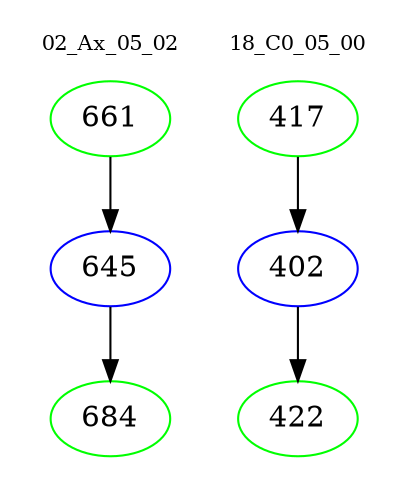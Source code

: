digraph{
subgraph cluster_0 {
color = white
label = "02_Ax_05_02";
fontsize=10;
T0_661 [label="661", color="green"]
T0_661 -> T0_645 [color="black"]
T0_645 [label="645", color="blue"]
T0_645 -> T0_684 [color="black"]
T0_684 [label="684", color="green"]
}
subgraph cluster_1 {
color = white
label = "18_C0_05_00";
fontsize=10;
T1_417 [label="417", color="green"]
T1_417 -> T1_402 [color="black"]
T1_402 [label="402", color="blue"]
T1_402 -> T1_422 [color="black"]
T1_422 [label="422", color="green"]
}
}
